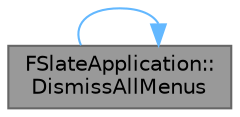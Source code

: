 digraph "FSlateApplication::DismissAllMenus"
{
 // INTERACTIVE_SVG=YES
 // LATEX_PDF_SIZE
  bgcolor="transparent";
  edge [fontname=Helvetica,fontsize=10,labelfontname=Helvetica,labelfontsize=10];
  node [fontname=Helvetica,fontsize=10,shape=box,height=0.2,width=0.4];
  rankdir="LR";
  Node1 [id="Node000001",label="FSlateApplication::\lDismissAllMenus",height=0.2,width=0.4,color="gray40", fillcolor="grey60", style="filled", fontcolor="black",tooltip="Dismisses all open menus."];
  Node1 -> Node1 [id="edge1_Node000001_Node000001",color="steelblue1",style="solid",tooltip=" "];
}
